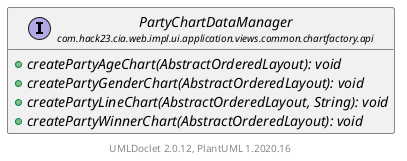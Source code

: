 @startuml
    set namespaceSeparator none
    hide empty fields
    hide empty methods

    interface "<size:14>PartyChartDataManager\n<size:10>com.hack23.cia.web.impl.ui.application.views.common.chartfactory.api" as com.hack23.cia.web.impl.ui.application.views.common.chartfactory.api.PartyChartDataManager [[PartyChartDataManager.html]] {
        {abstract} +createPartyAgeChart(AbstractOrderedLayout): void
        {abstract} +createPartyGenderChart(AbstractOrderedLayout): void
        {abstract} +createPartyLineChart(AbstractOrderedLayout, String): void
        {abstract} +createPartyWinnerChart(AbstractOrderedLayout): void
    }

    center footer UMLDoclet 2.0.12, PlantUML 1.2020.16
@enduml
